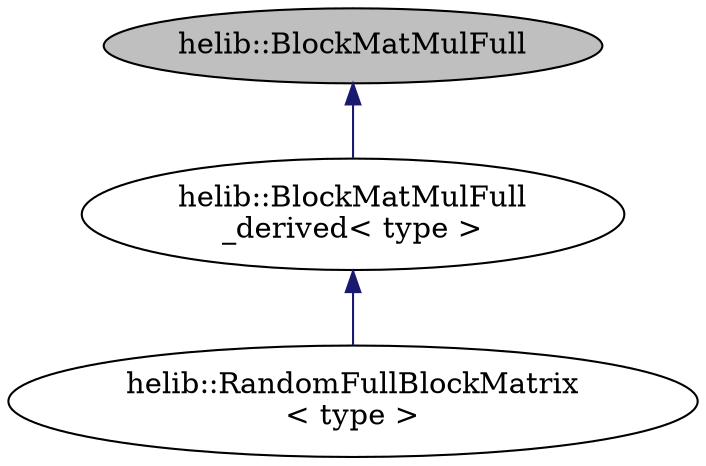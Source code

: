digraph "helib::BlockMatMulFull"
{
  N0 [label="helib::BlockMatMulFull",color="black", fillcolor="grey75", style="filled", fontcolor="black"];
  N0 -> N1 [dir="back",color="midnightblue",style="solid"];
  N1 [label="helib::BlockMatMulFull\l_derived\< type \>",color="black", fillcolor="white", style="filled"];
  N1 -> N2 [dir="back",color="midnightblue",style="solid"];
  N2 [label="helib::RandomFullBlockMatrix\l\< type \>",color="black", fillcolor="white", style="filled"];
}
